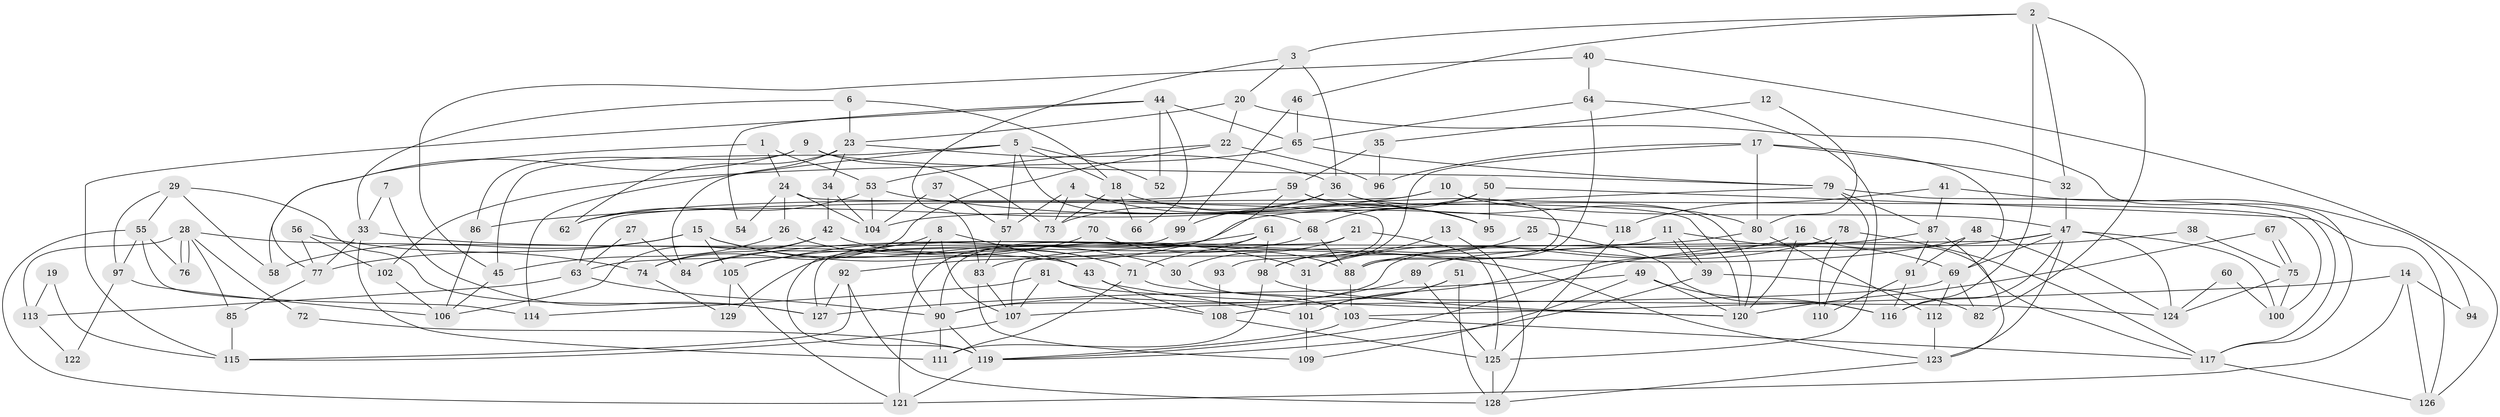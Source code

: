 // coarse degree distribution, {4: 0.203125, 2: 0.125, 7: 0.109375, 3: 0.140625, 6: 0.0625, 9: 0.046875, 5: 0.234375, 8: 0.0625, 10: 0.015625}
// Generated by graph-tools (version 1.1) at 2025/53/03/04/25 21:53:51]
// undirected, 129 vertices, 258 edges
graph export_dot {
graph [start="1"]
  node [color=gray90,style=filled];
  1;
  2;
  3;
  4;
  5;
  6;
  7;
  8;
  9;
  10;
  11;
  12;
  13;
  14;
  15;
  16;
  17;
  18;
  19;
  20;
  21;
  22;
  23;
  24;
  25;
  26;
  27;
  28;
  29;
  30;
  31;
  32;
  33;
  34;
  35;
  36;
  37;
  38;
  39;
  40;
  41;
  42;
  43;
  44;
  45;
  46;
  47;
  48;
  49;
  50;
  51;
  52;
  53;
  54;
  55;
  56;
  57;
  58;
  59;
  60;
  61;
  62;
  63;
  64;
  65;
  66;
  67;
  68;
  69;
  70;
  71;
  72;
  73;
  74;
  75;
  76;
  77;
  78;
  79;
  80;
  81;
  82;
  83;
  84;
  85;
  86;
  87;
  88;
  89;
  90;
  91;
  92;
  93;
  94;
  95;
  96;
  97;
  98;
  99;
  100;
  101;
  102;
  103;
  104;
  105;
  106;
  107;
  108;
  109;
  110;
  111;
  112;
  113;
  114;
  115;
  116;
  117;
  118;
  119;
  120;
  121;
  122;
  123;
  124;
  125;
  126;
  127;
  128;
  129;
  1 -- 53;
  1 -- 77;
  1 -- 24;
  2 -- 116;
  2 -- 3;
  2 -- 32;
  2 -- 46;
  2 -- 82;
  3 -- 36;
  3 -- 83;
  3 -- 20;
  4 -- 120;
  4 -- 57;
  4 -- 73;
  4 -- 95;
  5 -- 45;
  5 -- 18;
  5 -- 52;
  5 -- 57;
  5 -- 68;
  5 -- 114;
  6 -- 33;
  6 -- 23;
  6 -- 18;
  7 -- 33;
  7 -- 127;
  8 -- 107;
  8 -- 90;
  8 -- 43;
  8 -- 84;
  9 -- 79;
  9 -- 73;
  9 -- 58;
  9 -- 86;
  10 -- 63;
  10 -- 47;
  10 -- 86;
  10 -- 100;
  11 -- 39;
  11 -- 39;
  11 -- 69;
  11 -- 63;
  12 -- 80;
  12 -- 35;
  13 -- 128;
  13 -- 31;
  14 -- 126;
  14 -- 103;
  14 -- 94;
  14 -- 121;
  15 -- 77;
  15 -- 105;
  15 -- 30;
  15 -- 31;
  15 -- 58;
  16 -- 117;
  16 -- 31;
  16 -- 120;
  17 -- 32;
  17 -- 69;
  17 -- 80;
  17 -- 96;
  17 -- 98;
  18 -- 73;
  18 -- 66;
  18 -- 95;
  19 -- 113;
  19 -- 115;
  20 -- 117;
  20 -- 22;
  20 -- 23;
  21 -- 30;
  21 -- 127;
  21 -- 125;
  22 -- 53;
  22 -- 74;
  22 -- 96;
  23 -- 36;
  23 -- 34;
  23 -- 62;
  23 -- 84;
  24 -- 104;
  24 -- 26;
  24 -- 54;
  24 -- 93;
  25 -- 116;
  25 -- 98;
  26 -- 71;
  26 -- 45;
  27 -- 63;
  27 -- 84;
  28 -- 76;
  28 -- 76;
  28 -- 43;
  28 -- 72;
  28 -- 85;
  28 -- 113;
  29 -- 58;
  29 -- 97;
  29 -- 55;
  29 -- 127;
  30 -- 103;
  31 -- 101;
  32 -- 47;
  33 -- 123;
  33 -- 111;
  33 -- 77;
  34 -- 42;
  34 -- 104;
  35 -- 96;
  35 -- 59;
  36 -- 120;
  36 -- 99;
  36 -- 73;
  36 -- 80;
  37 -- 104;
  37 -- 57;
  38 -- 119;
  38 -- 75;
  39 -- 82;
  39 -- 119;
  40 -- 64;
  40 -- 45;
  40 -- 126;
  41 -- 87;
  41 -- 118;
  41 -- 94;
  42 -- 71;
  42 -- 106;
  42 -- 74;
  43 -- 101;
  43 -- 108;
  44 -- 65;
  44 -- 115;
  44 -- 52;
  44 -- 54;
  44 -- 66;
  45 -- 106;
  46 -- 65;
  46 -- 99;
  47 -- 101;
  47 -- 69;
  47 -- 100;
  47 -- 107;
  47 -- 116;
  47 -- 123;
  47 -- 124;
  48 -- 84;
  48 -- 124;
  48 -- 91;
  49 -- 127;
  49 -- 120;
  49 -- 109;
  49 -- 116;
  50 -- 68;
  50 -- 95;
  50 -- 104;
  50 -- 126;
  51 -- 108;
  51 -- 128;
  51 -- 101;
  53 -- 104;
  53 -- 62;
  53 -- 118;
  55 -- 121;
  55 -- 76;
  55 -- 97;
  55 -- 114;
  56 -- 74;
  56 -- 77;
  56 -- 102;
  57 -- 83;
  59 -- 95;
  59 -- 88;
  59 -- 62;
  59 -- 121;
  60 -- 124;
  60 -- 100;
  61 -- 71;
  61 -- 90;
  61 -- 98;
  61 -- 105;
  63 -- 90;
  63 -- 113;
  64 -- 88;
  64 -- 125;
  64 -- 65;
  65 -- 79;
  65 -- 102;
  67 -- 120;
  67 -- 75;
  67 -- 75;
  68 -- 129;
  68 -- 88;
  69 -- 107;
  69 -- 112;
  69 -- 82;
  70 -- 88;
  70 -- 105;
  71 -- 124;
  71 -- 111;
  72 -- 119;
  74 -- 129;
  75 -- 100;
  75 -- 124;
  77 -- 85;
  78 -- 90;
  78 -- 88;
  78 -- 110;
  78 -- 117;
  79 -- 110;
  79 -- 117;
  79 -- 87;
  79 -- 92;
  80 -- 83;
  80 -- 112;
  81 -- 120;
  81 -- 114;
  81 -- 107;
  81 -- 108;
  83 -- 107;
  83 -- 109;
  85 -- 115;
  86 -- 106;
  87 -- 91;
  87 -- 89;
  87 -- 123;
  88 -- 103;
  89 -- 125;
  89 -- 90;
  90 -- 119;
  90 -- 111;
  91 -- 116;
  91 -- 110;
  92 -- 128;
  92 -- 115;
  92 -- 127;
  93 -- 108;
  97 -- 106;
  97 -- 122;
  98 -- 111;
  98 -- 120;
  99 -- 119;
  101 -- 109;
  102 -- 106;
  103 -- 119;
  103 -- 117;
  105 -- 121;
  105 -- 129;
  107 -- 115;
  108 -- 125;
  112 -- 123;
  113 -- 122;
  117 -- 126;
  118 -- 125;
  119 -- 121;
  123 -- 128;
  125 -- 128;
}
